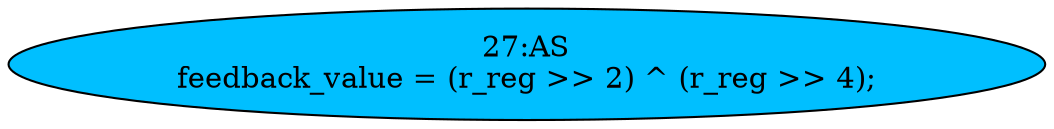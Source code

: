 strict digraph "" {
	node [label="\N"];
	"27:AS"	[ast="<pyverilog.vparser.ast.Assign object at 0x7f95ad3b7890>",
		def_var="['feedback_value']",
		fillcolor=deepskyblue,
		label="27:AS
feedback_value = (r_reg >> 2) ^ (r_reg >> 4);",
		statements="[]",
		style=filled,
		typ=Assign,
		use_var="['r_reg', 'r_reg']"];
}
